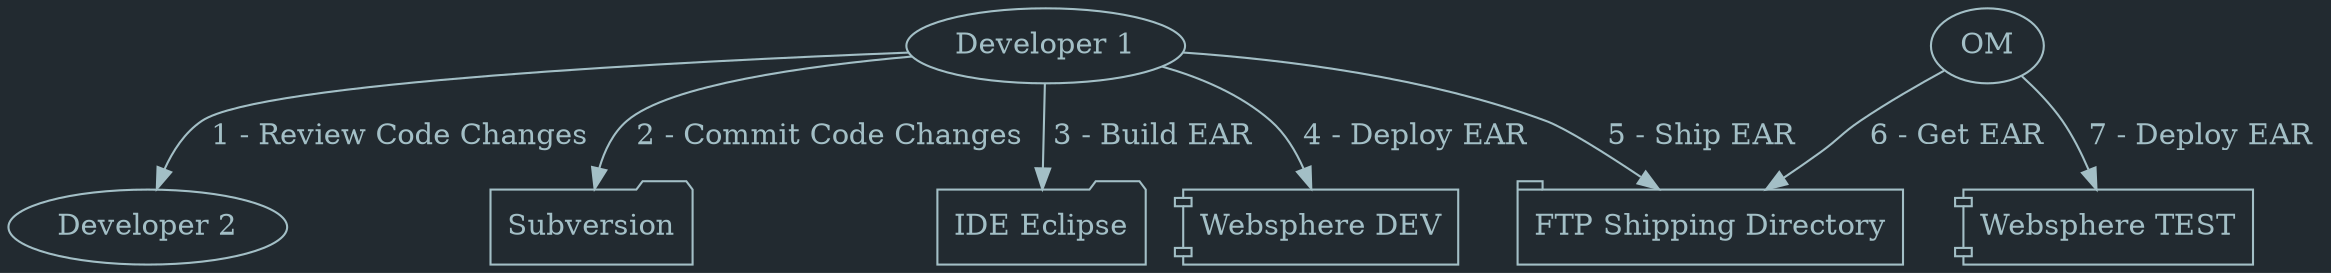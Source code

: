 // This describes the old world of NWM, its tools and applications
//
// Graphviz is used to generate an graph image (http://www.graphviz.org/)
// use the following command in a unix shell
// dot -Tpng nwm-old-world.dot -o nwm-old-world.png

digraph G {
    bgcolor="#222A30"
    edge[color="#A3BFC6", fontcolor="#A3BFC6"]
    node[color="#A3BFC6", fontcolor="#A3BFC6"]

    developer1 -> developer2 [label=" 1 - Review Code Changes "];
    developer1 -> svn [label=" 2 - Commit Code Changes "];
    developer1 -> eclipse [label=" 3 - Build EAR "];
    developer1 -> wasdev [label=" 4 - Deploy EAR "];
    developer1 -> ftp [label=" 5 - Ship EAR "];
    om -> ftp [label=" 6 - Get EAR "];
    om -> wastest [label=" 7 - Deploy EAR "];
    
    developer1 [label="Developer 1"];
    developer2 [label="Developer 2"];
    om [label="OM"];
    svn [label="Subversion", shape="folder"];
    ftp [label="FTP Shipping Directory", shape="tab"];
    eclipse [label="IDE Eclipse", shape="folder"];
    wasdev [label="Websphere DEV", shape="component"];
    wastest [label="Websphere TEST", shape="component"];
}
